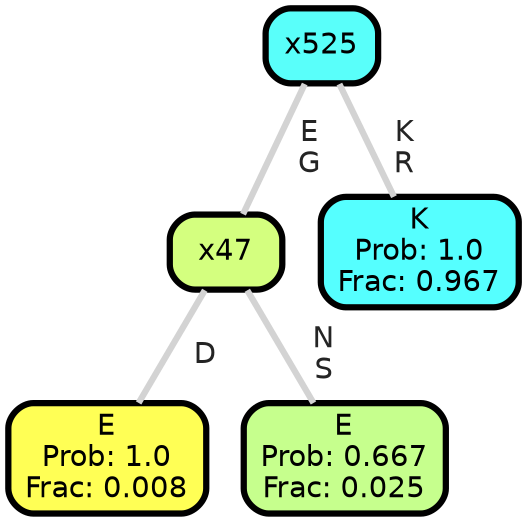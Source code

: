 graph Tree {
node [shape=box, style="filled, rounded",color="black",penwidth="3",fontcolor="black",                 fontname=helvetica] ;
graph [ranksep="0 equally", splines=straight,                 bgcolor=transparent, dpi=200] ;
edge [fontname=helvetica, fontweight=bold,fontcolor=grey14,color=lightgray] ;
0 [label="E
Prob: 1.0
Frac: 0.008", fillcolor="#ffff55"] ;
1 [label="x47", fillcolor="#d4ff7f"] ;
2 [label="E
Prob: 0.667
Frac: 0.025", fillcolor="#c6ff8d"] ;
3 [label="x525", fillcolor="#59fffa"] ;
4 [label="K
Prob: 1.0
Frac: 0.967", fillcolor="#55ffff"] ;
1 -- 0 [label=" D",penwidth=3] ;
1 -- 2 [label=" N\n S",penwidth=3] ;
3 -- 1 [label=" E\n G",penwidth=3] ;
3 -- 4 [label=" K\n R",penwidth=3] ;
{rank = same;}}